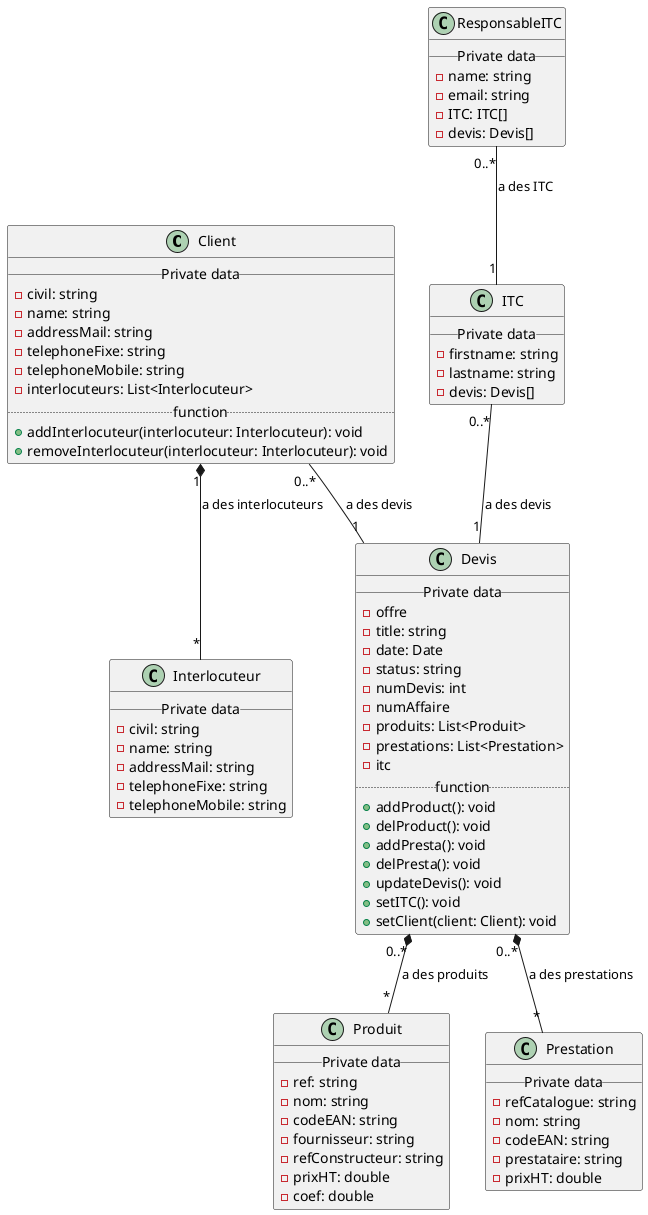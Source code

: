 @startuml isco

class Client {
__Private data__
  - civil: string
  - name: string
  - addressMail: string
  - telephoneFixe: string
  - telephoneMobile: string
  - interlocuteurs: List<Interlocuteur>
.. function ..
  + addInterlocuteur(interlocuteur: Interlocuteur): void
  + removeInterlocuteur(interlocuteur: Interlocuteur): void
}

class Interlocuteur {
  __Private data__
  - civil: string
  - name: string
  - addressMail: string
  - telephoneFixe: string
  - telephoneMobile: string
}

class Devis {
  __Private data__
  - offre
  - title: string
  - date: Date
  - status: string
  - numDevis: int
  - numAffaire
  - produits: List<Produit>
  - prestations: List<Prestation>
  - itc
  .. function ..
  + addProduct(): void
  + delProduct(): void
  + addPresta(): void
  + delPresta(): void
  + updateDevis(): void
  + setITC(): void
  + setClient(client: Client): void
}

class Produit {
  __Private data__
  - ref: string
  - nom: string
  - codeEAN: string
  - fournisseur: string
  - refConstructeur: string
  - prixHT: double
  - coef: double
}

class Prestation {
  __Private data__
  - refCatalogue: string
  - nom: string
  - codeEAN: string
  - prestataire: string
  - prixHT: double
}
class ResponsableITC {
  __Private data__
  - name: string
  - email: string
  - ITC: ITC[]
  - devis: Devis[]
}

class ITC {
  __Private data__
  - firstname: string
  - lastname: string
  - devis: Devis[]
}

Client "1" *-- "*" Interlocuteur : a des interlocuteurs
Client "0..*" -- "1" Devis : a des devis
Devis "0..*" *-- "*" Produit : a des produits
Devis "0..*" *-- "*" Prestation : a des prestations
ResponsableITC "0..*" -- "1" ITC : a des ITC
ITC "0..*" -- "1" Devis : a des devis

@enduml